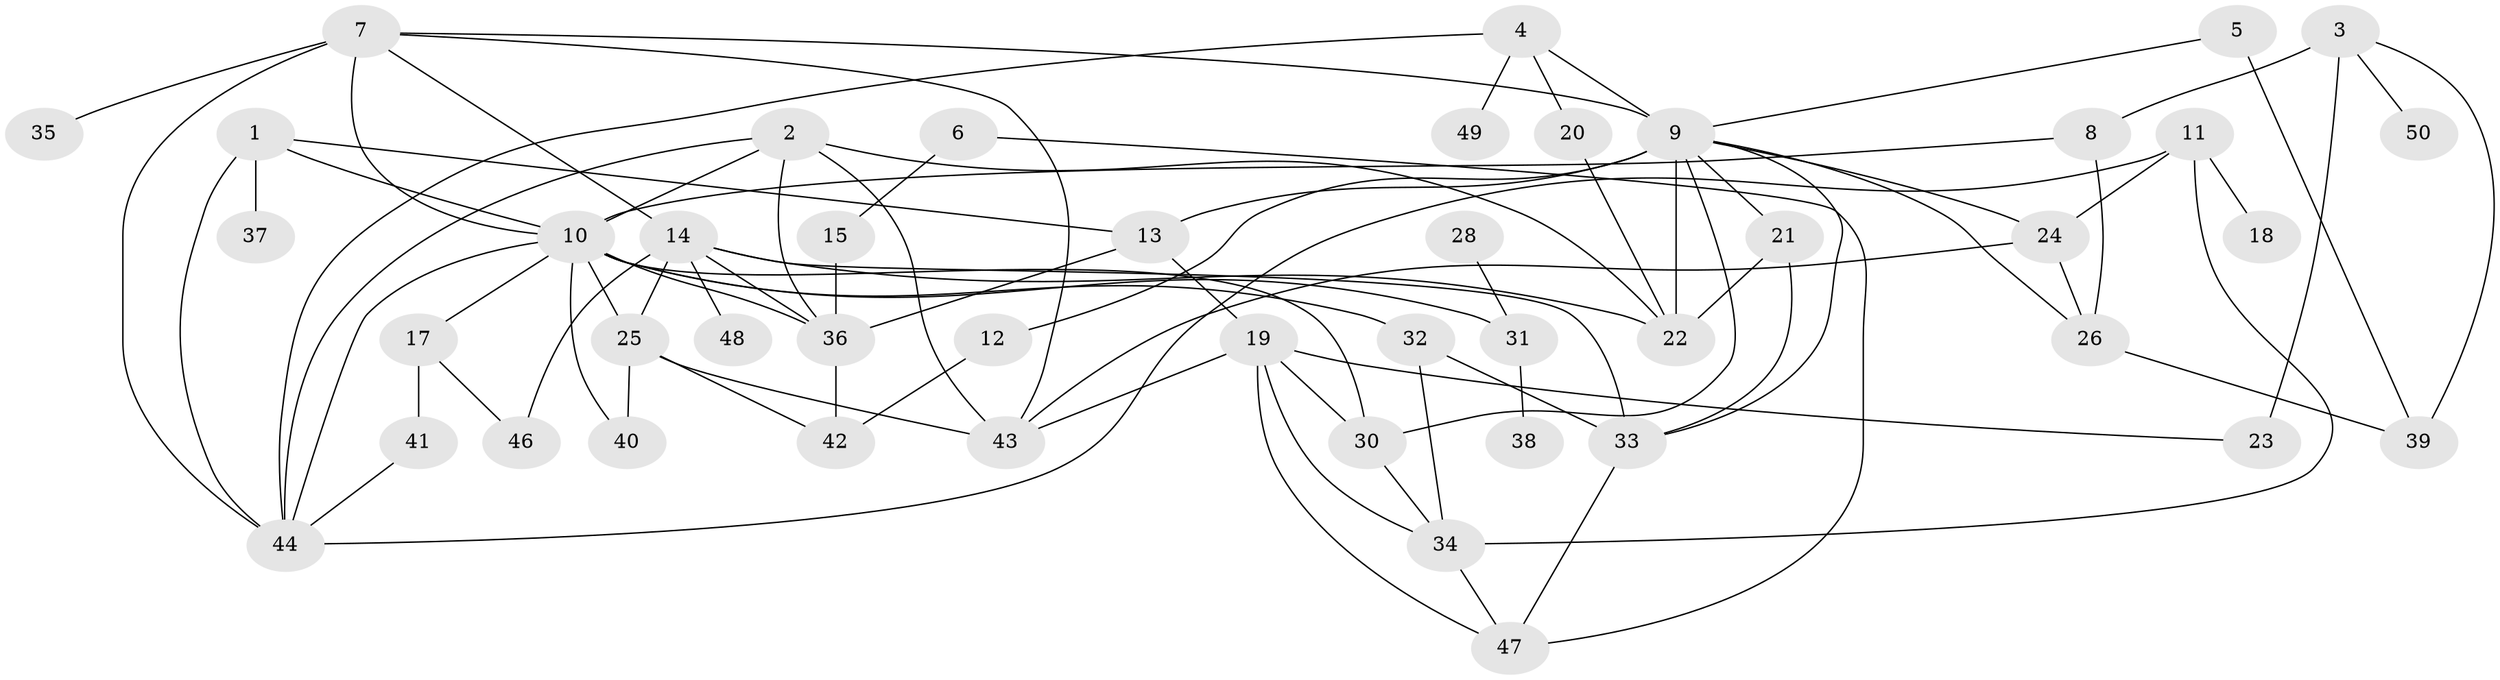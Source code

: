 // original degree distribution, {2: 0.3008130081300813, 3: 0.23577235772357724, 1: 0.21138211382113822, 4: 0.08130081300813008, 5: 0.11382113821138211, 0: 0.032520325203252036, 6: 0.016260162601626018, 7: 0.008130081300813009}
// Generated by graph-tools (version 1.1) at 2025/47/03/04/25 22:47:59]
// undirected, 46 vertices, 84 edges
graph export_dot {
  node [color=gray90,style=filled];
  1;
  2;
  3;
  4;
  5;
  6;
  7;
  8;
  9;
  10;
  11;
  12;
  13;
  14;
  15;
  17;
  18;
  19;
  20;
  21;
  22;
  23;
  24;
  25;
  26;
  28;
  30;
  31;
  32;
  33;
  34;
  35;
  36;
  37;
  38;
  39;
  40;
  41;
  42;
  43;
  44;
  46;
  47;
  48;
  49;
  50;
  1 -- 10 [weight=1.0];
  1 -- 13 [weight=1.0];
  1 -- 37 [weight=1.0];
  1 -- 44 [weight=1.0];
  2 -- 10 [weight=1.0];
  2 -- 22 [weight=1.0];
  2 -- 36 [weight=1.0];
  2 -- 43 [weight=2.0];
  2 -- 44 [weight=1.0];
  3 -- 8 [weight=1.0];
  3 -- 23 [weight=3.0];
  3 -- 39 [weight=1.0];
  3 -- 50 [weight=1.0];
  4 -- 9 [weight=1.0];
  4 -- 20 [weight=1.0];
  4 -- 44 [weight=1.0];
  4 -- 49 [weight=1.0];
  5 -- 9 [weight=1.0];
  5 -- 39 [weight=2.0];
  6 -- 15 [weight=1.0];
  6 -- 47 [weight=1.0];
  7 -- 9 [weight=1.0];
  7 -- 10 [weight=1.0];
  7 -- 14 [weight=1.0];
  7 -- 35 [weight=1.0];
  7 -- 43 [weight=1.0];
  7 -- 44 [weight=1.0];
  8 -- 10 [weight=1.0];
  8 -- 26 [weight=1.0];
  9 -- 12 [weight=1.0];
  9 -- 13 [weight=2.0];
  9 -- 21 [weight=1.0];
  9 -- 22 [weight=2.0];
  9 -- 24 [weight=1.0];
  9 -- 26 [weight=1.0];
  9 -- 30 [weight=1.0];
  9 -- 33 [weight=1.0];
  10 -- 17 [weight=1.0];
  10 -- 25 [weight=1.0];
  10 -- 30 [weight=1.0];
  10 -- 31 [weight=2.0];
  10 -- 32 [weight=1.0];
  10 -- 36 [weight=1.0];
  10 -- 40 [weight=1.0];
  10 -- 44 [weight=1.0];
  11 -- 18 [weight=2.0];
  11 -- 24 [weight=1.0];
  11 -- 34 [weight=1.0];
  11 -- 44 [weight=1.0];
  12 -- 42 [weight=1.0];
  13 -- 19 [weight=1.0];
  13 -- 36 [weight=1.0];
  14 -- 22 [weight=1.0];
  14 -- 25 [weight=1.0];
  14 -- 33 [weight=1.0];
  14 -- 36 [weight=1.0];
  14 -- 46 [weight=1.0];
  14 -- 48 [weight=1.0];
  15 -- 36 [weight=1.0];
  17 -- 41 [weight=1.0];
  17 -- 46 [weight=1.0];
  19 -- 23 [weight=1.0];
  19 -- 30 [weight=1.0];
  19 -- 34 [weight=1.0];
  19 -- 43 [weight=1.0];
  19 -- 47 [weight=1.0];
  20 -- 22 [weight=1.0];
  21 -- 22 [weight=2.0];
  21 -- 33 [weight=1.0];
  24 -- 26 [weight=1.0];
  24 -- 43 [weight=1.0];
  25 -- 40 [weight=1.0];
  25 -- 42 [weight=1.0];
  25 -- 43 [weight=1.0];
  26 -- 39 [weight=1.0];
  28 -- 31 [weight=1.0];
  30 -- 34 [weight=1.0];
  31 -- 38 [weight=1.0];
  32 -- 33 [weight=1.0];
  32 -- 34 [weight=1.0];
  33 -- 47 [weight=1.0];
  34 -- 47 [weight=1.0];
  36 -- 42 [weight=1.0];
  41 -- 44 [weight=1.0];
}
